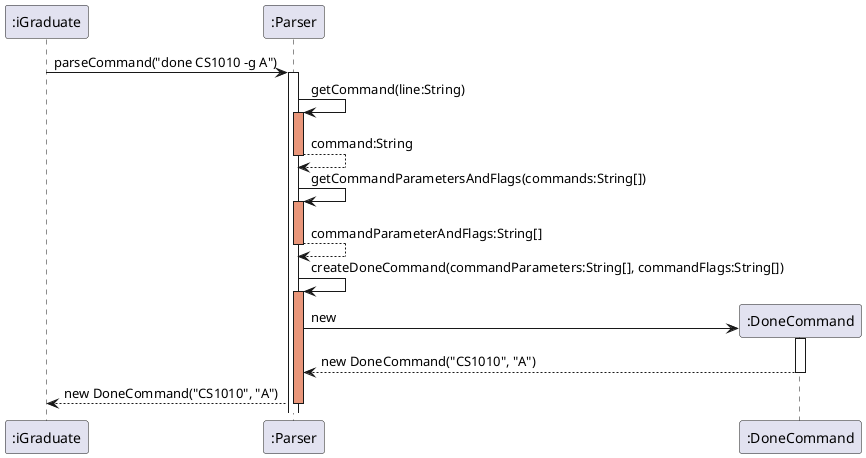 @startuml
participant ":iGraduate" as iGraduate
participant ":Parser" as Parser
participant ":DoneCommand" as DoneCommand

iGraduate -> Parser: parseCommand("done CS1010 -g A")
activate Parser

Parser -> Parser: getCommand(line:String)
activate Parser #DarkSalmon
return command:String

Parser -> Parser: getCommandParametersAndFlags(commands:String[])
activate Parser #DarkSalmon
return commandParameterAndFlags:String[]

Parser -> Parser: createDoneCommand(commandParameters:String[], commandFlags:String[])
activate Parser #DarkSalmon

create DoneCommand
Parser -> DoneCommand: new
activate DoneCommand
DoneCommand --> Parser: new DoneCommand("CS1010", "A")
deactivate DoneCommand

Parser --> iGraduate: new DoneCommand("CS1010", "A")

deactivate Parser

@enduml